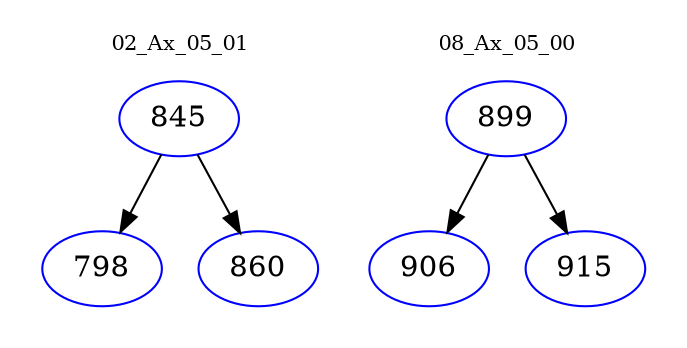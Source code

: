 digraph{
subgraph cluster_0 {
color = white
label = "02_Ax_05_01";
fontsize=10;
T0_845 [label="845", color="blue"]
T0_845 -> T0_798 [color="black"]
T0_798 [label="798", color="blue"]
T0_845 -> T0_860 [color="black"]
T0_860 [label="860", color="blue"]
}
subgraph cluster_1 {
color = white
label = "08_Ax_05_00";
fontsize=10;
T1_899 [label="899", color="blue"]
T1_899 -> T1_906 [color="black"]
T1_906 [label="906", color="blue"]
T1_899 -> T1_915 [color="black"]
T1_915 [label="915", color="blue"]
}
}
